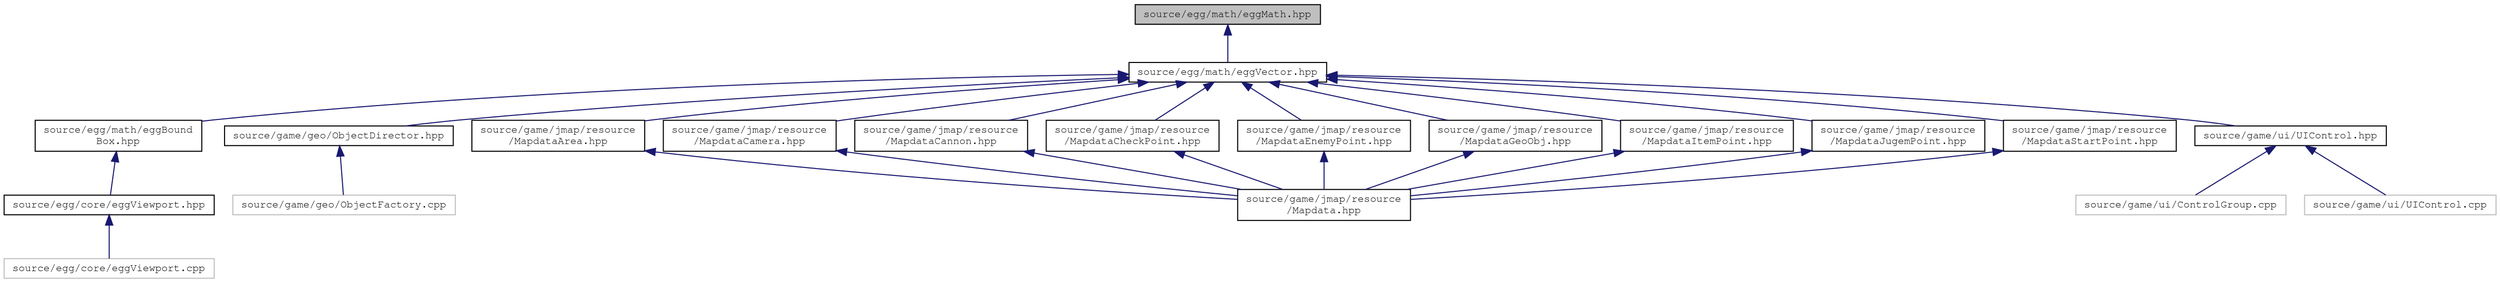 digraph "source/egg/math/eggMath.hpp"
{
 // LATEX_PDF_SIZE
  edge [fontname="FreeMono",fontsize="10",labelfontname="FreeMono",labelfontsize="10"];
  node [fontname="FreeMono",fontsize="10",shape=record];
  Node1 [label="source/egg/math/eggMath.hpp",height=0.2,width=0.4,color="black", fillcolor="grey75", style="filled", fontcolor="black",tooltip="Provides a compile-time generic interface for performing basic math operations on a certain type."];
  Node1 -> Node2 [dir="back",color="midnightblue",fontsize="10",style="solid",fontname="FreeMono"];
  Node2 [label="source/egg/math/eggVector.hpp",height=0.2,width=0.4,color="black", fillcolor="white", style="filled",URL="$egg_vector_8hpp.html",tooltip="TODO."];
  Node2 -> Node3 [dir="back",color="midnightblue",fontsize="10",style="solid",fontname="FreeMono"];
  Node3 [label="source/egg/math/eggBound\lBox.hpp",height=0.2,width=0.4,color="black", fillcolor="white", style="filled",URL="$egg_bound_box_8hpp_source.html",tooltip=" "];
  Node3 -> Node4 [dir="back",color="midnightblue",fontsize="10",style="solid",fontname="FreeMono"];
  Node4 [label="source/egg/core/eggViewport.hpp",height=0.2,width=0.4,color="black", fillcolor="white", style="filled",URL="$egg_viewport_8hpp.html",tooltip="TODO."];
  Node4 -> Node5 [dir="back",color="midnightblue",fontsize="10",style="solid",fontname="FreeMono"];
  Node5 [label="source/egg/core/eggViewport.cpp",height=0.2,width=0.4,color="grey75", fillcolor="white", style="filled",tooltip=" "];
  Node2 -> Node6 [dir="back",color="midnightblue",fontsize="10",style="solid",fontname="FreeMono"];
  Node6 [label="source/game/geo/ObjectDirector.hpp",height=0.2,width=0.4,color="black", fillcolor="white", style="filled",URL="$_object_director_8hpp.html",tooltip="Manages the objects and related tables!"];
  Node6 -> Node7 [dir="back",color="midnightblue",fontsize="10",style="solid",fontname="FreeMono"];
  Node7 [label="source/game/geo/ObjectFactory.cpp",height=0.2,width=0.4,color="grey75", fillcolor="white", style="filled",tooltip=" "];
  Node2 -> Node8 [dir="back",color="midnightblue",fontsize="10",style="solid",fontname="FreeMono"];
  Node8 [label="source/game/jmap/resource\l/MapdataArea.hpp",height=0.2,width=0.4,color="black", fillcolor="white", style="filled",URL="$_mapdata_area_8hpp_source.html",tooltip=" "];
  Node8 -> Node9 [dir="back",color="midnightblue",fontsize="10",style="solid",fontname="FreeMono"];
  Node9 [label="source/game/jmap/resource\l/Mapdata.hpp",height=0.2,width=0.4,color="black", fillcolor="white", style="filled",URL="$_mapdata_8hpp_source.html",tooltip=" "];
  Node2 -> Node10 [dir="back",color="midnightblue",fontsize="10",style="solid",fontname="FreeMono"];
  Node10 [label="source/game/jmap/resource\l/MapdataCamera.hpp",height=0.2,width=0.4,color="black", fillcolor="white", style="filled",URL="$_mapdata_camera_8hpp_source.html",tooltip=" "];
  Node10 -> Node9 [dir="back",color="midnightblue",fontsize="10",style="solid",fontname="FreeMono"];
  Node2 -> Node11 [dir="back",color="midnightblue",fontsize="10",style="solid",fontname="FreeMono"];
  Node11 [label="source/game/jmap/resource\l/MapdataCannon.hpp",height=0.2,width=0.4,color="black", fillcolor="white", style="filled",URL="$_mapdata_cannon_8hpp_source.html",tooltip=" "];
  Node11 -> Node9 [dir="back",color="midnightblue",fontsize="10",style="solid",fontname="FreeMono"];
  Node2 -> Node12 [dir="back",color="midnightblue",fontsize="10",style="solid",fontname="FreeMono"];
  Node12 [label="source/game/jmap/resource\l/MapdataCheckPoint.hpp",height=0.2,width=0.4,color="black", fillcolor="white", style="filled",URL="$_mapdata_check_point_8hpp_source.html",tooltip=" "];
  Node12 -> Node9 [dir="back",color="midnightblue",fontsize="10",style="solid",fontname="FreeMono"];
  Node2 -> Node13 [dir="back",color="midnightblue",fontsize="10",style="solid",fontname="FreeMono"];
  Node13 [label="source/game/jmap/resource\l/MapdataEnemyPoint.hpp",height=0.2,width=0.4,color="black", fillcolor="white", style="filled",URL="$_mapdata_enemy_point_8hpp_source.html",tooltip=" "];
  Node13 -> Node9 [dir="back",color="midnightblue",fontsize="10",style="solid",fontname="FreeMono"];
  Node2 -> Node14 [dir="back",color="midnightblue",fontsize="10",style="solid",fontname="FreeMono"];
  Node14 [label="source/game/jmap/resource\l/MapdataGeoObj.hpp",height=0.2,width=0.4,color="black", fillcolor="white", style="filled",URL="$_mapdata_geo_obj_8hpp_source.html",tooltip=" "];
  Node14 -> Node9 [dir="back",color="midnightblue",fontsize="10",style="solid",fontname="FreeMono"];
  Node2 -> Node15 [dir="back",color="midnightblue",fontsize="10",style="solid",fontname="FreeMono"];
  Node15 [label="source/game/jmap/resource\l/MapdataItemPoint.hpp",height=0.2,width=0.4,color="black", fillcolor="white", style="filled",URL="$_mapdata_item_point_8hpp_source.html",tooltip=" "];
  Node15 -> Node9 [dir="back",color="midnightblue",fontsize="10",style="solid",fontname="FreeMono"];
  Node2 -> Node16 [dir="back",color="midnightblue",fontsize="10",style="solid",fontname="FreeMono"];
  Node16 [label="source/game/jmap/resource\l/MapdataJugemPoint.hpp",height=0.2,width=0.4,color="black", fillcolor="white", style="filled",URL="$_mapdata_jugem_point_8hpp_source.html",tooltip=" "];
  Node16 -> Node9 [dir="back",color="midnightblue",fontsize="10",style="solid",fontname="FreeMono"];
  Node2 -> Node17 [dir="back",color="midnightblue",fontsize="10",style="solid",fontname="FreeMono"];
  Node17 [label="source/game/jmap/resource\l/MapdataStartPoint.hpp",height=0.2,width=0.4,color="black", fillcolor="white", style="filled",URL="$_mapdata_start_point_8hpp_source.html",tooltip=" "];
  Node17 -> Node9 [dir="back",color="midnightblue",fontsize="10",style="solid",fontname="FreeMono"];
  Node2 -> Node18 [dir="back",color="midnightblue",fontsize="10",style="solid",fontname="FreeMono"];
  Node18 [label="source/game/ui/UIControl.hpp",height=0.2,width=0.4,color="black", fillcolor="white", style="filled",URL="$_u_i_control_8hpp_source.html",tooltip=" "];
  Node18 -> Node19 [dir="back",color="midnightblue",fontsize="10",style="solid",fontname="FreeMono"];
  Node19 [label="source/game/ui/ControlGroup.cpp",height=0.2,width=0.4,color="grey75", fillcolor="white", style="filled",tooltip=" "];
  Node18 -> Node20 [dir="back",color="midnightblue",fontsize="10",style="solid",fontname="FreeMono"];
  Node20 [label="source/game/ui/UIControl.cpp",height=0.2,width=0.4,color="grey75", fillcolor="white", style="filled",tooltip=" "];
}
